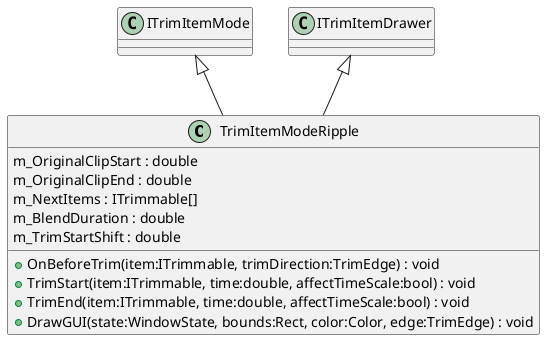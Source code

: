 @startuml
class TrimItemModeRipple {
    m_OriginalClipStart : double
    m_OriginalClipEnd : double
    m_NextItems : ITrimmable[]
    m_BlendDuration : double
    m_TrimStartShift : double
    + OnBeforeTrim(item:ITrimmable, trimDirection:TrimEdge) : void
    + TrimStart(item:ITrimmable, time:double, affectTimeScale:bool) : void
    + TrimEnd(item:ITrimmable, time:double, affectTimeScale:bool) : void
    + DrawGUI(state:WindowState, bounds:Rect, color:Color, edge:TrimEdge) : void
}
ITrimItemMode <|-- TrimItemModeRipple
ITrimItemDrawer <|-- TrimItemModeRipple
@enduml
